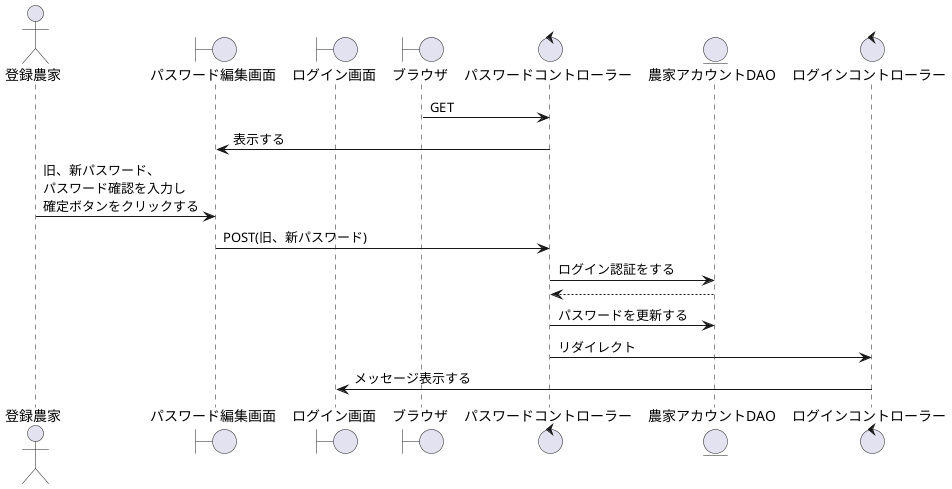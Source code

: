 @startuml パスワード変更

actor    "登録農家" as account
boundary "パスワード編集画面" as change_password
boundary "ログイン画面" as loguin_d
boundary "ブラウザ" as brz
control  "パスワードコントローラー" as change_password_c
entity   "農家アカウントDAO" as account_db
control  "ログインコントローラー" as login

'-------------------------------------------------------------------------------------------

brz ->  change_password_c : GET
change_password  <-  change_password_c : 表示する
account -> change_password : 旧、新パスワード、\nパスワード確認を入力し\n確定ボタンをクリックする
change_password -> change_password_c : POST(旧、新パスワード)
change_password_c -> account_db : ログイン認証をする
change_password_c <-- account_db
change_password_c -> account_db : パスワードを更新する
change_password_c -> login : リダイレクト
loguin_d <- login : メッセージ表示する

@enduml
